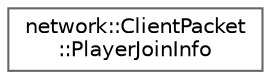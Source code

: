 digraph "Graphical Class Hierarchy"
{
 // LATEX_PDF_SIZE
  bgcolor="transparent";
  edge [fontname=Helvetica,fontsize=10,labelfontname=Helvetica,labelfontsize=10];
  node [fontname=Helvetica,fontsize=10,shape=box,height=0.2,width=0.4];
  rankdir="LR";
  Node0 [label="network::ClientPacket\l::PlayerJoinInfo",height=0.2,width=0.4,color="grey40", fillcolor="white", style="filled",URL="$dd/df8/structnetwork_1_1_client_packet_1_1_player_join_info.html",tooltip=" "];
}
